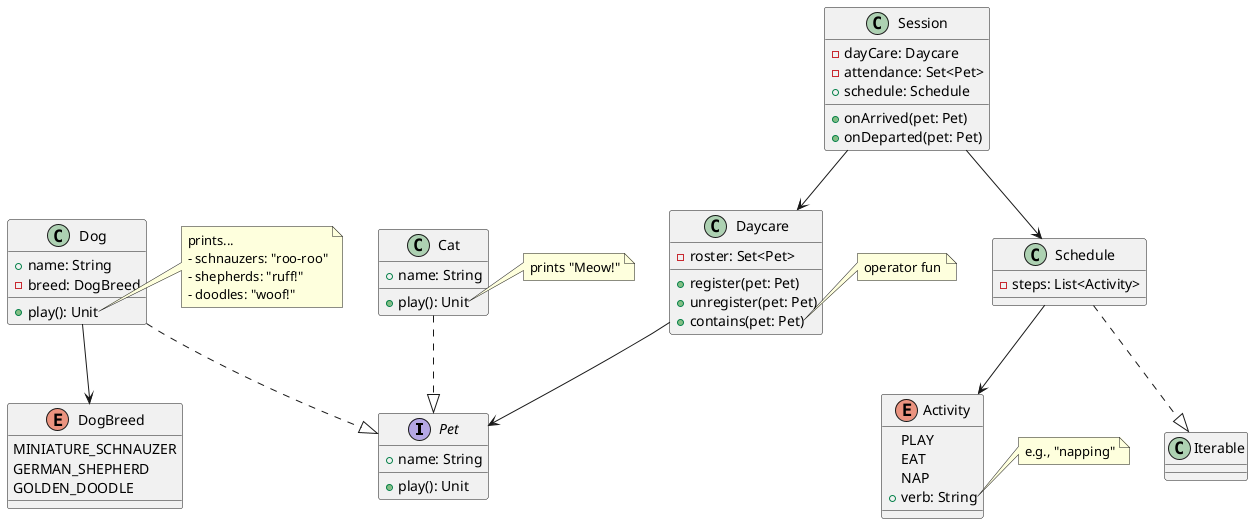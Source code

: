 @startuml
together {
    interface Pet {
      + name: String
      + play(): Unit
    }

    class Dog {
      + name: String
      - breed: DogBreed
      + play(): Unit
    }
    note right of Dog::play
      prints...
      - schnauzers: "roo-roo"
      - shepherds: "ruff!"
      - doodles: "woof!"
    end note

    enum DogBreed {
      MINIATURE_SCHNAUZER
      GERMAN_SHEPHERD
      GOLDEN_DOODLE
    }

    class Cat {
      + name: String
      + play(): Unit
    }
    note right of Cat::play
      prints "Meow!"
    end note
}

class Daycare {
  - roster: Set<Pet>
  + register(pet: Pet)
  + unregister(pet: Pet)
  + contains(pet: Pet)
}
note right of Daycare::contains
  operator fun
end note

enum Activity {
  PLAY
  EAT
  NAP
  + verb: String
}
note right of Activity::verb
  e.g., "napping"
end note

class Schedule {
  - steps: List<Activity>
}

class Session {
  - dayCare: Daycare
  - attendance: Set<Pet>
  + schedule: Schedule
  + onArrived(pet: Pet)
  + onDeparted(pet: Pet)
}

Dog ..|> Pet
Cat ..|> Pet
Dog --> DogBreed
Daycare --> Pet
Schedule --> Activity
Schedule ..|> Iterable
Session --> Daycare
Session --> Schedule
@enduml
